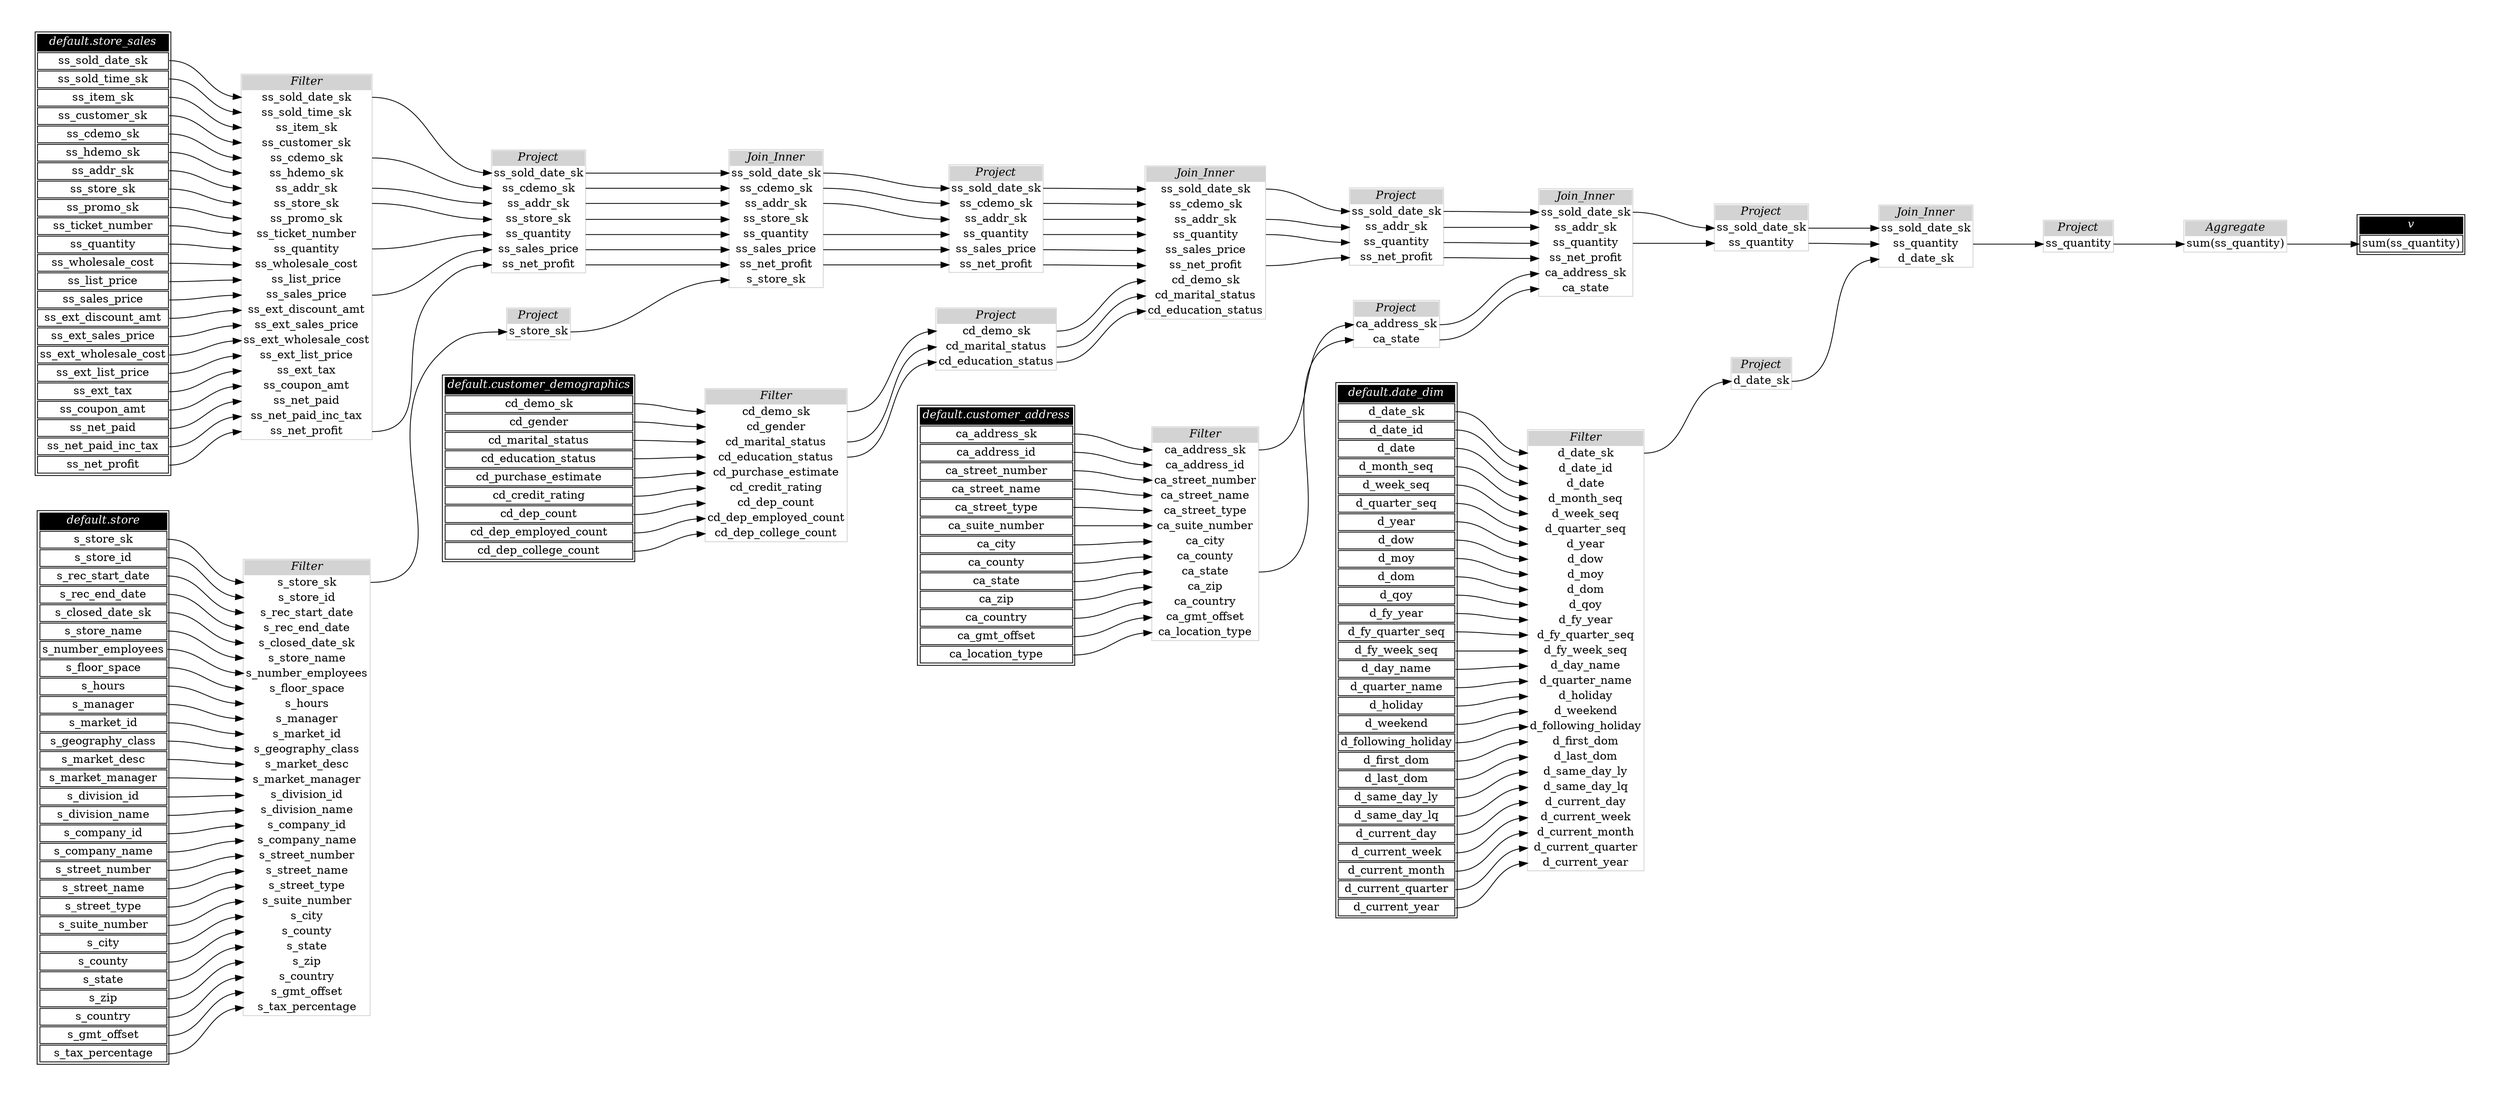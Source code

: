 // Automatically generated by TPCDSFlowTestSuite


digraph {
  graph [pad="0.5" nodesep="0.5" ranksep="1" fontname="Helvetica" rankdir=LR];
  node [shape=plaintext]

  
"Aggregate_97a8da5" [label=<
<table color="lightgray" border="1" cellborder="0" cellspacing="0">
  <tr><td bgcolor="lightgray" port="nodeName"><i>Aggregate</i></td></tr>
  <tr><td port="0">sum(ss_quantity)</td></tr>
</table>>];
     

"Filter_2d602ba" [label=<
<table color="lightgray" border="1" cellborder="0" cellspacing="0">
  <tr><td bgcolor="lightgray" port="nodeName"><i>Filter</i></td></tr>
  <tr><td port="0">cd_demo_sk</td></tr>
<tr><td port="1">cd_gender</td></tr>
<tr><td port="2">cd_marital_status</td></tr>
<tr><td port="3">cd_education_status</td></tr>
<tr><td port="4">cd_purchase_estimate</td></tr>
<tr><td port="5">cd_credit_rating</td></tr>
<tr><td port="6">cd_dep_count</td></tr>
<tr><td port="7">cd_dep_employed_count</td></tr>
<tr><td port="8">cd_dep_college_count</td></tr>
</table>>];
     

"Filter_919ce5c" [label=<
<table color="lightgray" border="1" cellborder="0" cellspacing="0">
  <tr><td bgcolor="lightgray" port="nodeName"><i>Filter</i></td></tr>
  <tr><td port="0">ca_address_sk</td></tr>
<tr><td port="1">ca_address_id</td></tr>
<tr><td port="2">ca_street_number</td></tr>
<tr><td port="3">ca_street_name</td></tr>
<tr><td port="4">ca_street_type</td></tr>
<tr><td port="5">ca_suite_number</td></tr>
<tr><td port="6">ca_city</td></tr>
<tr><td port="7">ca_county</td></tr>
<tr><td port="8">ca_state</td></tr>
<tr><td port="9">ca_zip</td></tr>
<tr><td port="10">ca_country</td></tr>
<tr><td port="11">ca_gmt_offset</td></tr>
<tr><td port="12">ca_location_type</td></tr>
</table>>];
     

"Filter_940af01" [label=<
<table color="lightgray" border="1" cellborder="0" cellspacing="0">
  <tr><td bgcolor="lightgray" port="nodeName"><i>Filter</i></td></tr>
  <tr><td port="0">d_date_sk</td></tr>
<tr><td port="1">d_date_id</td></tr>
<tr><td port="2">d_date</td></tr>
<tr><td port="3">d_month_seq</td></tr>
<tr><td port="4">d_week_seq</td></tr>
<tr><td port="5">d_quarter_seq</td></tr>
<tr><td port="6">d_year</td></tr>
<tr><td port="7">d_dow</td></tr>
<tr><td port="8">d_moy</td></tr>
<tr><td port="9">d_dom</td></tr>
<tr><td port="10">d_qoy</td></tr>
<tr><td port="11">d_fy_year</td></tr>
<tr><td port="12">d_fy_quarter_seq</td></tr>
<tr><td port="13">d_fy_week_seq</td></tr>
<tr><td port="14">d_day_name</td></tr>
<tr><td port="15">d_quarter_name</td></tr>
<tr><td port="16">d_holiday</td></tr>
<tr><td port="17">d_weekend</td></tr>
<tr><td port="18">d_following_holiday</td></tr>
<tr><td port="19">d_first_dom</td></tr>
<tr><td port="20">d_last_dom</td></tr>
<tr><td port="21">d_same_day_ly</td></tr>
<tr><td port="22">d_same_day_lq</td></tr>
<tr><td port="23">d_current_day</td></tr>
<tr><td port="24">d_current_week</td></tr>
<tr><td port="25">d_current_month</td></tr>
<tr><td port="26">d_current_quarter</td></tr>
<tr><td port="27">d_current_year</td></tr>
</table>>];
     

"Filter_a2821ae" [label=<
<table color="lightgray" border="1" cellborder="0" cellspacing="0">
  <tr><td bgcolor="lightgray" port="nodeName"><i>Filter</i></td></tr>
  <tr><td port="0">s_store_sk</td></tr>
<tr><td port="1">s_store_id</td></tr>
<tr><td port="2">s_rec_start_date</td></tr>
<tr><td port="3">s_rec_end_date</td></tr>
<tr><td port="4">s_closed_date_sk</td></tr>
<tr><td port="5">s_store_name</td></tr>
<tr><td port="6">s_number_employees</td></tr>
<tr><td port="7">s_floor_space</td></tr>
<tr><td port="8">s_hours</td></tr>
<tr><td port="9">s_manager</td></tr>
<tr><td port="10">s_market_id</td></tr>
<tr><td port="11">s_geography_class</td></tr>
<tr><td port="12">s_market_desc</td></tr>
<tr><td port="13">s_market_manager</td></tr>
<tr><td port="14">s_division_id</td></tr>
<tr><td port="15">s_division_name</td></tr>
<tr><td port="16">s_company_id</td></tr>
<tr><td port="17">s_company_name</td></tr>
<tr><td port="18">s_street_number</td></tr>
<tr><td port="19">s_street_name</td></tr>
<tr><td port="20">s_street_type</td></tr>
<tr><td port="21">s_suite_number</td></tr>
<tr><td port="22">s_city</td></tr>
<tr><td port="23">s_county</td></tr>
<tr><td port="24">s_state</td></tr>
<tr><td port="25">s_zip</td></tr>
<tr><td port="26">s_country</td></tr>
<tr><td port="27">s_gmt_offset</td></tr>
<tr><td port="28">s_tax_percentage</td></tr>
</table>>];
     

"Filter_f4f30bc" [label=<
<table color="lightgray" border="1" cellborder="0" cellspacing="0">
  <tr><td bgcolor="lightgray" port="nodeName"><i>Filter</i></td></tr>
  <tr><td port="0">ss_sold_date_sk</td></tr>
<tr><td port="1">ss_sold_time_sk</td></tr>
<tr><td port="2">ss_item_sk</td></tr>
<tr><td port="3">ss_customer_sk</td></tr>
<tr><td port="4">ss_cdemo_sk</td></tr>
<tr><td port="5">ss_hdemo_sk</td></tr>
<tr><td port="6">ss_addr_sk</td></tr>
<tr><td port="7">ss_store_sk</td></tr>
<tr><td port="8">ss_promo_sk</td></tr>
<tr><td port="9">ss_ticket_number</td></tr>
<tr><td port="10">ss_quantity</td></tr>
<tr><td port="11">ss_wholesale_cost</td></tr>
<tr><td port="12">ss_list_price</td></tr>
<tr><td port="13">ss_sales_price</td></tr>
<tr><td port="14">ss_ext_discount_amt</td></tr>
<tr><td port="15">ss_ext_sales_price</td></tr>
<tr><td port="16">ss_ext_wholesale_cost</td></tr>
<tr><td port="17">ss_ext_list_price</td></tr>
<tr><td port="18">ss_ext_tax</td></tr>
<tr><td port="19">ss_coupon_amt</td></tr>
<tr><td port="20">ss_net_paid</td></tr>
<tr><td port="21">ss_net_paid_inc_tax</td></tr>
<tr><td port="22">ss_net_profit</td></tr>
</table>>];
     

"Join_Inner_b069556" [label=<
<table color="lightgray" border="1" cellborder="0" cellspacing="0">
  <tr><td bgcolor="lightgray" port="nodeName"><i>Join_Inner</i></td></tr>
  <tr><td port="0">ss_sold_date_sk</td></tr>
<tr><td port="1">ss_cdemo_sk</td></tr>
<tr><td port="2">ss_addr_sk</td></tr>
<tr><td port="3">ss_quantity</td></tr>
<tr><td port="4">ss_sales_price</td></tr>
<tr><td port="5">ss_net_profit</td></tr>
<tr><td port="6">cd_demo_sk</td></tr>
<tr><td port="7">cd_marital_status</td></tr>
<tr><td port="8">cd_education_status</td></tr>
</table>>];
     

"Join_Inner_e25223c" [label=<
<table color="lightgray" border="1" cellborder="0" cellspacing="0">
  <tr><td bgcolor="lightgray" port="nodeName"><i>Join_Inner</i></td></tr>
  <tr><td port="0">ss_sold_date_sk</td></tr>
<tr><td port="1">ss_quantity</td></tr>
<tr><td port="2">d_date_sk</td></tr>
</table>>];
     

"Join_Inner_f0a93fd" [label=<
<table color="lightgray" border="1" cellborder="0" cellspacing="0">
  <tr><td bgcolor="lightgray" port="nodeName"><i>Join_Inner</i></td></tr>
  <tr><td port="0">ss_sold_date_sk</td></tr>
<tr><td port="1">ss_cdemo_sk</td></tr>
<tr><td port="2">ss_addr_sk</td></tr>
<tr><td port="3">ss_store_sk</td></tr>
<tr><td port="4">ss_quantity</td></tr>
<tr><td port="5">ss_sales_price</td></tr>
<tr><td port="6">ss_net_profit</td></tr>
<tr><td port="7">s_store_sk</td></tr>
</table>>];
     

"Join_Inner_fb38ba7" [label=<
<table color="lightgray" border="1" cellborder="0" cellspacing="0">
  <tr><td bgcolor="lightgray" port="nodeName"><i>Join_Inner</i></td></tr>
  <tr><td port="0">ss_sold_date_sk</td></tr>
<tr><td port="1">ss_addr_sk</td></tr>
<tr><td port="2">ss_quantity</td></tr>
<tr><td port="3">ss_net_profit</td></tr>
<tr><td port="4">ca_address_sk</td></tr>
<tr><td port="5">ca_state</td></tr>
</table>>];
     

"Project_2b65505" [label=<
<table color="lightgray" border="1" cellborder="0" cellspacing="0">
  <tr><td bgcolor="lightgray" port="nodeName"><i>Project</i></td></tr>
  <tr><td port="0">s_store_sk</td></tr>
</table>>];
     

"Project_2d64505" [label=<
<table color="lightgray" border="1" cellborder="0" cellspacing="0">
  <tr><td bgcolor="lightgray" port="nodeName"><i>Project</i></td></tr>
  <tr><td port="0">ss_sold_date_sk</td></tr>
<tr><td port="1">ss_quantity</td></tr>
</table>>];
     

"Project_52f8a2b" [label=<
<table color="lightgray" border="1" cellborder="0" cellspacing="0">
  <tr><td bgcolor="lightgray" port="nodeName"><i>Project</i></td></tr>
  <tr><td port="0">ss_quantity</td></tr>
</table>>];
     

"Project_537a272" [label=<
<table color="lightgray" border="1" cellborder="0" cellspacing="0">
  <tr><td bgcolor="lightgray" port="nodeName"><i>Project</i></td></tr>
  <tr><td port="0">cd_demo_sk</td></tr>
<tr><td port="1">cd_marital_status</td></tr>
<tr><td port="2">cd_education_status</td></tr>
</table>>];
     

"Project_55811de" [label=<
<table color="lightgray" border="1" cellborder="0" cellspacing="0">
  <tr><td bgcolor="lightgray" port="nodeName"><i>Project</i></td></tr>
  <tr><td port="0">ss_sold_date_sk</td></tr>
<tr><td port="1">ss_addr_sk</td></tr>
<tr><td port="2">ss_quantity</td></tr>
<tr><td port="3">ss_net_profit</td></tr>
</table>>];
     

"Project_a447ceb" [label=<
<table color="lightgray" border="1" cellborder="0" cellspacing="0">
  <tr><td bgcolor="lightgray" port="nodeName"><i>Project</i></td></tr>
  <tr><td port="0">ss_sold_date_sk</td></tr>
<tr><td port="1">ss_cdemo_sk</td></tr>
<tr><td port="2">ss_addr_sk</td></tr>
<tr><td port="3">ss_quantity</td></tr>
<tr><td port="4">ss_sales_price</td></tr>
<tr><td port="5">ss_net_profit</td></tr>
</table>>];
     

"Project_c82dac1" [label=<
<table color="lightgray" border="1" cellborder="0" cellspacing="0">
  <tr><td bgcolor="lightgray" port="nodeName"><i>Project</i></td></tr>
  <tr><td port="0">d_date_sk</td></tr>
</table>>];
     

"Project_cbdf2e2" [label=<
<table color="lightgray" border="1" cellborder="0" cellspacing="0">
  <tr><td bgcolor="lightgray" port="nodeName"><i>Project</i></td></tr>
  <tr><td port="0">ss_sold_date_sk</td></tr>
<tr><td port="1">ss_cdemo_sk</td></tr>
<tr><td port="2">ss_addr_sk</td></tr>
<tr><td port="3">ss_store_sk</td></tr>
<tr><td port="4">ss_quantity</td></tr>
<tr><td port="5">ss_sales_price</td></tr>
<tr><td port="6">ss_net_profit</td></tr>
</table>>];
     

"Project_dcb7d8a" [label=<
<table color="lightgray" border="1" cellborder="0" cellspacing="0">
  <tr><td bgcolor="lightgray" port="nodeName"><i>Project</i></td></tr>
  <tr><td port="0">ca_address_sk</td></tr>
<tr><td port="1">ca_state</td></tr>
</table>>];
     

"default.customer_address" [color="black" label=<
<table>
  <tr><td bgcolor="black" port="nodeName"><i><font color="white">default.customer_address</font></i></td></tr>
  <tr><td port="0">ca_address_sk</td></tr>
<tr><td port="1">ca_address_id</td></tr>
<tr><td port="2">ca_street_number</td></tr>
<tr><td port="3">ca_street_name</td></tr>
<tr><td port="4">ca_street_type</td></tr>
<tr><td port="5">ca_suite_number</td></tr>
<tr><td port="6">ca_city</td></tr>
<tr><td port="7">ca_county</td></tr>
<tr><td port="8">ca_state</td></tr>
<tr><td port="9">ca_zip</td></tr>
<tr><td port="10">ca_country</td></tr>
<tr><td port="11">ca_gmt_offset</td></tr>
<tr><td port="12">ca_location_type</td></tr>
</table>>];
     

"default.customer_demographics" [color="black" label=<
<table>
  <tr><td bgcolor="black" port="nodeName"><i><font color="white">default.customer_demographics</font></i></td></tr>
  <tr><td port="0">cd_demo_sk</td></tr>
<tr><td port="1">cd_gender</td></tr>
<tr><td port="2">cd_marital_status</td></tr>
<tr><td port="3">cd_education_status</td></tr>
<tr><td port="4">cd_purchase_estimate</td></tr>
<tr><td port="5">cd_credit_rating</td></tr>
<tr><td port="6">cd_dep_count</td></tr>
<tr><td port="7">cd_dep_employed_count</td></tr>
<tr><td port="8">cd_dep_college_count</td></tr>
</table>>];
     

"default.date_dim" [color="black" label=<
<table>
  <tr><td bgcolor="black" port="nodeName"><i><font color="white">default.date_dim</font></i></td></tr>
  <tr><td port="0">d_date_sk</td></tr>
<tr><td port="1">d_date_id</td></tr>
<tr><td port="2">d_date</td></tr>
<tr><td port="3">d_month_seq</td></tr>
<tr><td port="4">d_week_seq</td></tr>
<tr><td port="5">d_quarter_seq</td></tr>
<tr><td port="6">d_year</td></tr>
<tr><td port="7">d_dow</td></tr>
<tr><td port="8">d_moy</td></tr>
<tr><td port="9">d_dom</td></tr>
<tr><td port="10">d_qoy</td></tr>
<tr><td port="11">d_fy_year</td></tr>
<tr><td port="12">d_fy_quarter_seq</td></tr>
<tr><td port="13">d_fy_week_seq</td></tr>
<tr><td port="14">d_day_name</td></tr>
<tr><td port="15">d_quarter_name</td></tr>
<tr><td port="16">d_holiday</td></tr>
<tr><td port="17">d_weekend</td></tr>
<tr><td port="18">d_following_holiday</td></tr>
<tr><td port="19">d_first_dom</td></tr>
<tr><td port="20">d_last_dom</td></tr>
<tr><td port="21">d_same_day_ly</td></tr>
<tr><td port="22">d_same_day_lq</td></tr>
<tr><td port="23">d_current_day</td></tr>
<tr><td port="24">d_current_week</td></tr>
<tr><td port="25">d_current_month</td></tr>
<tr><td port="26">d_current_quarter</td></tr>
<tr><td port="27">d_current_year</td></tr>
</table>>];
     

"default.store" [color="black" label=<
<table>
  <tr><td bgcolor="black" port="nodeName"><i><font color="white">default.store</font></i></td></tr>
  <tr><td port="0">s_store_sk</td></tr>
<tr><td port="1">s_store_id</td></tr>
<tr><td port="2">s_rec_start_date</td></tr>
<tr><td port="3">s_rec_end_date</td></tr>
<tr><td port="4">s_closed_date_sk</td></tr>
<tr><td port="5">s_store_name</td></tr>
<tr><td port="6">s_number_employees</td></tr>
<tr><td port="7">s_floor_space</td></tr>
<tr><td port="8">s_hours</td></tr>
<tr><td port="9">s_manager</td></tr>
<tr><td port="10">s_market_id</td></tr>
<tr><td port="11">s_geography_class</td></tr>
<tr><td port="12">s_market_desc</td></tr>
<tr><td port="13">s_market_manager</td></tr>
<tr><td port="14">s_division_id</td></tr>
<tr><td port="15">s_division_name</td></tr>
<tr><td port="16">s_company_id</td></tr>
<tr><td port="17">s_company_name</td></tr>
<tr><td port="18">s_street_number</td></tr>
<tr><td port="19">s_street_name</td></tr>
<tr><td port="20">s_street_type</td></tr>
<tr><td port="21">s_suite_number</td></tr>
<tr><td port="22">s_city</td></tr>
<tr><td port="23">s_county</td></tr>
<tr><td port="24">s_state</td></tr>
<tr><td port="25">s_zip</td></tr>
<tr><td port="26">s_country</td></tr>
<tr><td port="27">s_gmt_offset</td></tr>
<tr><td port="28">s_tax_percentage</td></tr>
</table>>];
     

"default.store_sales" [color="black" label=<
<table>
  <tr><td bgcolor="black" port="nodeName"><i><font color="white">default.store_sales</font></i></td></tr>
  <tr><td port="0">ss_sold_date_sk</td></tr>
<tr><td port="1">ss_sold_time_sk</td></tr>
<tr><td port="2">ss_item_sk</td></tr>
<tr><td port="3">ss_customer_sk</td></tr>
<tr><td port="4">ss_cdemo_sk</td></tr>
<tr><td port="5">ss_hdemo_sk</td></tr>
<tr><td port="6">ss_addr_sk</td></tr>
<tr><td port="7">ss_store_sk</td></tr>
<tr><td port="8">ss_promo_sk</td></tr>
<tr><td port="9">ss_ticket_number</td></tr>
<tr><td port="10">ss_quantity</td></tr>
<tr><td port="11">ss_wholesale_cost</td></tr>
<tr><td port="12">ss_list_price</td></tr>
<tr><td port="13">ss_sales_price</td></tr>
<tr><td port="14">ss_ext_discount_amt</td></tr>
<tr><td port="15">ss_ext_sales_price</td></tr>
<tr><td port="16">ss_ext_wholesale_cost</td></tr>
<tr><td port="17">ss_ext_list_price</td></tr>
<tr><td port="18">ss_ext_tax</td></tr>
<tr><td port="19">ss_coupon_amt</td></tr>
<tr><td port="20">ss_net_paid</td></tr>
<tr><td port="21">ss_net_paid_inc_tax</td></tr>
<tr><td port="22">ss_net_profit</td></tr>
</table>>];
     

"v" [color="black" label=<
<table>
  <tr><td bgcolor="black" port="nodeName"><i><font color="white">v</font></i></td></tr>
  <tr><td port="0">sum(ss_quantity)</td></tr>
</table>>];
     
  "Aggregate_97a8da5":0 -> "v":0;
"Filter_2d602ba":0 -> "Project_537a272":0;
"Filter_2d602ba":2 -> "Project_537a272":1;
"Filter_2d602ba":3 -> "Project_537a272":2;
"Filter_919ce5c":0 -> "Project_dcb7d8a":0;
"Filter_919ce5c":8 -> "Project_dcb7d8a":1;
"Filter_940af01":0 -> "Project_c82dac1":0;
"Filter_a2821ae":0 -> "Project_2b65505":0;
"Filter_f4f30bc":0 -> "Project_cbdf2e2":0;
"Filter_f4f30bc":10 -> "Project_cbdf2e2":4;
"Filter_f4f30bc":13 -> "Project_cbdf2e2":5;
"Filter_f4f30bc":22 -> "Project_cbdf2e2":6;
"Filter_f4f30bc":4 -> "Project_cbdf2e2":1;
"Filter_f4f30bc":6 -> "Project_cbdf2e2":2;
"Filter_f4f30bc":7 -> "Project_cbdf2e2":3;
"Join_Inner_b069556":0 -> "Project_55811de":0;
"Join_Inner_b069556":2 -> "Project_55811de":1;
"Join_Inner_b069556":3 -> "Project_55811de":2;
"Join_Inner_b069556":5 -> "Project_55811de":3;
"Join_Inner_e25223c":1 -> "Project_52f8a2b":0;
"Join_Inner_f0a93fd":0 -> "Project_a447ceb":0;
"Join_Inner_f0a93fd":1 -> "Project_a447ceb":1;
"Join_Inner_f0a93fd":2 -> "Project_a447ceb":2;
"Join_Inner_f0a93fd":4 -> "Project_a447ceb":3;
"Join_Inner_f0a93fd":5 -> "Project_a447ceb":4;
"Join_Inner_f0a93fd":6 -> "Project_a447ceb":5;
"Join_Inner_fb38ba7":0 -> "Project_2d64505":0;
"Join_Inner_fb38ba7":2 -> "Project_2d64505":1;
"Project_2b65505":0 -> "Join_Inner_f0a93fd":7;
"Project_2d64505":0 -> "Join_Inner_e25223c":0;
"Project_2d64505":1 -> "Join_Inner_e25223c":1;
"Project_52f8a2b":0 -> "Aggregate_97a8da5":0;
"Project_537a272":0 -> "Join_Inner_b069556":6;
"Project_537a272":1 -> "Join_Inner_b069556":7;
"Project_537a272":2 -> "Join_Inner_b069556":8;
"Project_55811de":0 -> "Join_Inner_fb38ba7":0;
"Project_55811de":1 -> "Join_Inner_fb38ba7":1;
"Project_55811de":2 -> "Join_Inner_fb38ba7":2;
"Project_55811de":3 -> "Join_Inner_fb38ba7":3;
"Project_a447ceb":0 -> "Join_Inner_b069556":0;
"Project_a447ceb":1 -> "Join_Inner_b069556":1;
"Project_a447ceb":2 -> "Join_Inner_b069556":2;
"Project_a447ceb":3 -> "Join_Inner_b069556":3;
"Project_a447ceb":4 -> "Join_Inner_b069556":4;
"Project_a447ceb":5 -> "Join_Inner_b069556":5;
"Project_c82dac1":0 -> "Join_Inner_e25223c":2;
"Project_cbdf2e2":0 -> "Join_Inner_f0a93fd":0;
"Project_cbdf2e2":1 -> "Join_Inner_f0a93fd":1;
"Project_cbdf2e2":2 -> "Join_Inner_f0a93fd":2;
"Project_cbdf2e2":3 -> "Join_Inner_f0a93fd":3;
"Project_cbdf2e2":4 -> "Join_Inner_f0a93fd":4;
"Project_cbdf2e2":5 -> "Join_Inner_f0a93fd":5;
"Project_cbdf2e2":6 -> "Join_Inner_f0a93fd":6;
"Project_dcb7d8a":0 -> "Join_Inner_fb38ba7":4;
"Project_dcb7d8a":1 -> "Join_Inner_fb38ba7":5;
"default.customer_address":0 -> "Filter_919ce5c":0;
"default.customer_address":1 -> "Filter_919ce5c":1;
"default.customer_address":10 -> "Filter_919ce5c":10;
"default.customer_address":11 -> "Filter_919ce5c":11;
"default.customer_address":12 -> "Filter_919ce5c":12;
"default.customer_address":2 -> "Filter_919ce5c":2;
"default.customer_address":3 -> "Filter_919ce5c":3;
"default.customer_address":4 -> "Filter_919ce5c":4;
"default.customer_address":5 -> "Filter_919ce5c":5;
"default.customer_address":6 -> "Filter_919ce5c":6;
"default.customer_address":7 -> "Filter_919ce5c":7;
"default.customer_address":8 -> "Filter_919ce5c":8;
"default.customer_address":9 -> "Filter_919ce5c":9;
"default.customer_demographics":0 -> "Filter_2d602ba":0;
"default.customer_demographics":1 -> "Filter_2d602ba":1;
"default.customer_demographics":2 -> "Filter_2d602ba":2;
"default.customer_demographics":3 -> "Filter_2d602ba":3;
"default.customer_demographics":4 -> "Filter_2d602ba":4;
"default.customer_demographics":5 -> "Filter_2d602ba":5;
"default.customer_demographics":6 -> "Filter_2d602ba":6;
"default.customer_demographics":7 -> "Filter_2d602ba":7;
"default.customer_demographics":8 -> "Filter_2d602ba":8;
"default.date_dim":0 -> "Filter_940af01":0;
"default.date_dim":1 -> "Filter_940af01":1;
"default.date_dim":10 -> "Filter_940af01":10;
"default.date_dim":11 -> "Filter_940af01":11;
"default.date_dim":12 -> "Filter_940af01":12;
"default.date_dim":13 -> "Filter_940af01":13;
"default.date_dim":14 -> "Filter_940af01":14;
"default.date_dim":15 -> "Filter_940af01":15;
"default.date_dim":16 -> "Filter_940af01":16;
"default.date_dim":17 -> "Filter_940af01":17;
"default.date_dim":18 -> "Filter_940af01":18;
"default.date_dim":19 -> "Filter_940af01":19;
"default.date_dim":2 -> "Filter_940af01":2;
"default.date_dim":20 -> "Filter_940af01":20;
"default.date_dim":21 -> "Filter_940af01":21;
"default.date_dim":22 -> "Filter_940af01":22;
"default.date_dim":23 -> "Filter_940af01":23;
"default.date_dim":24 -> "Filter_940af01":24;
"default.date_dim":25 -> "Filter_940af01":25;
"default.date_dim":26 -> "Filter_940af01":26;
"default.date_dim":27 -> "Filter_940af01":27;
"default.date_dim":3 -> "Filter_940af01":3;
"default.date_dim":4 -> "Filter_940af01":4;
"default.date_dim":5 -> "Filter_940af01":5;
"default.date_dim":6 -> "Filter_940af01":6;
"default.date_dim":7 -> "Filter_940af01":7;
"default.date_dim":8 -> "Filter_940af01":8;
"default.date_dim":9 -> "Filter_940af01":9;
"default.store":0 -> "Filter_a2821ae":0;
"default.store":1 -> "Filter_a2821ae":1;
"default.store":10 -> "Filter_a2821ae":10;
"default.store":11 -> "Filter_a2821ae":11;
"default.store":12 -> "Filter_a2821ae":12;
"default.store":13 -> "Filter_a2821ae":13;
"default.store":14 -> "Filter_a2821ae":14;
"default.store":15 -> "Filter_a2821ae":15;
"default.store":16 -> "Filter_a2821ae":16;
"default.store":17 -> "Filter_a2821ae":17;
"default.store":18 -> "Filter_a2821ae":18;
"default.store":19 -> "Filter_a2821ae":19;
"default.store":2 -> "Filter_a2821ae":2;
"default.store":20 -> "Filter_a2821ae":20;
"default.store":21 -> "Filter_a2821ae":21;
"default.store":22 -> "Filter_a2821ae":22;
"default.store":23 -> "Filter_a2821ae":23;
"default.store":24 -> "Filter_a2821ae":24;
"default.store":25 -> "Filter_a2821ae":25;
"default.store":26 -> "Filter_a2821ae":26;
"default.store":27 -> "Filter_a2821ae":27;
"default.store":28 -> "Filter_a2821ae":28;
"default.store":3 -> "Filter_a2821ae":3;
"default.store":4 -> "Filter_a2821ae":4;
"default.store":5 -> "Filter_a2821ae":5;
"default.store":6 -> "Filter_a2821ae":6;
"default.store":7 -> "Filter_a2821ae":7;
"default.store":8 -> "Filter_a2821ae":8;
"default.store":9 -> "Filter_a2821ae":9;
"default.store_sales":0 -> "Filter_f4f30bc":0;
"default.store_sales":1 -> "Filter_f4f30bc":1;
"default.store_sales":10 -> "Filter_f4f30bc":10;
"default.store_sales":11 -> "Filter_f4f30bc":11;
"default.store_sales":12 -> "Filter_f4f30bc":12;
"default.store_sales":13 -> "Filter_f4f30bc":13;
"default.store_sales":14 -> "Filter_f4f30bc":14;
"default.store_sales":15 -> "Filter_f4f30bc":15;
"default.store_sales":16 -> "Filter_f4f30bc":16;
"default.store_sales":17 -> "Filter_f4f30bc":17;
"default.store_sales":18 -> "Filter_f4f30bc":18;
"default.store_sales":19 -> "Filter_f4f30bc":19;
"default.store_sales":2 -> "Filter_f4f30bc":2;
"default.store_sales":20 -> "Filter_f4f30bc":20;
"default.store_sales":21 -> "Filter_f4f30bc":21;
"default.store_sales":22 -> "Filter_f4f30bc":22;
"default.store_sales":3 -> "Filter_f4f30bc":3;
"default.store_sales":4 -> "Filter_f4f30bc":4;
"default.store_sales":5 -> "Filter_f4f30bc":5;
"default.store_sales":6 -> "Filter_f4f30bc":6;
"default.store_sales":7 -> "Filter_f4f30bc":7;
"default.store_sales":8 -> "Filter_f4f30bc":8;
"default.store_sales":9 -> "Filter_f4f30bc":9;
}
       